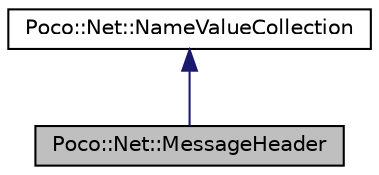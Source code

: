 digraph "Poco::Net::MessageHeader"
{
 // LATEX_PDF_SIZE
  edge [fontname="Helvetica",fontsize="10",labelfontname="Helvetica",labelfontsize="10"];
  node [fontname="Helvetica",fontsize="10",shape=record];
  Node1 [label="Poco::Net::MessageHeader",height=0.2,width=0.4,color="black", fillcolor="grey75", style="filled", fontcolor="black",tooltip=" "];
  Node2 -> Node1 [dir="back",color="midnightblue",fontsize="10",style="solid"];
  Node2 [label="Poco::Net::NameValueCollection",height=0.2,width=0.4,color="black", fillcolor="white", style="filled",URL="$classPoco_1_1Net_1_1NameValueCollection.html",tooltip=" "];
}
